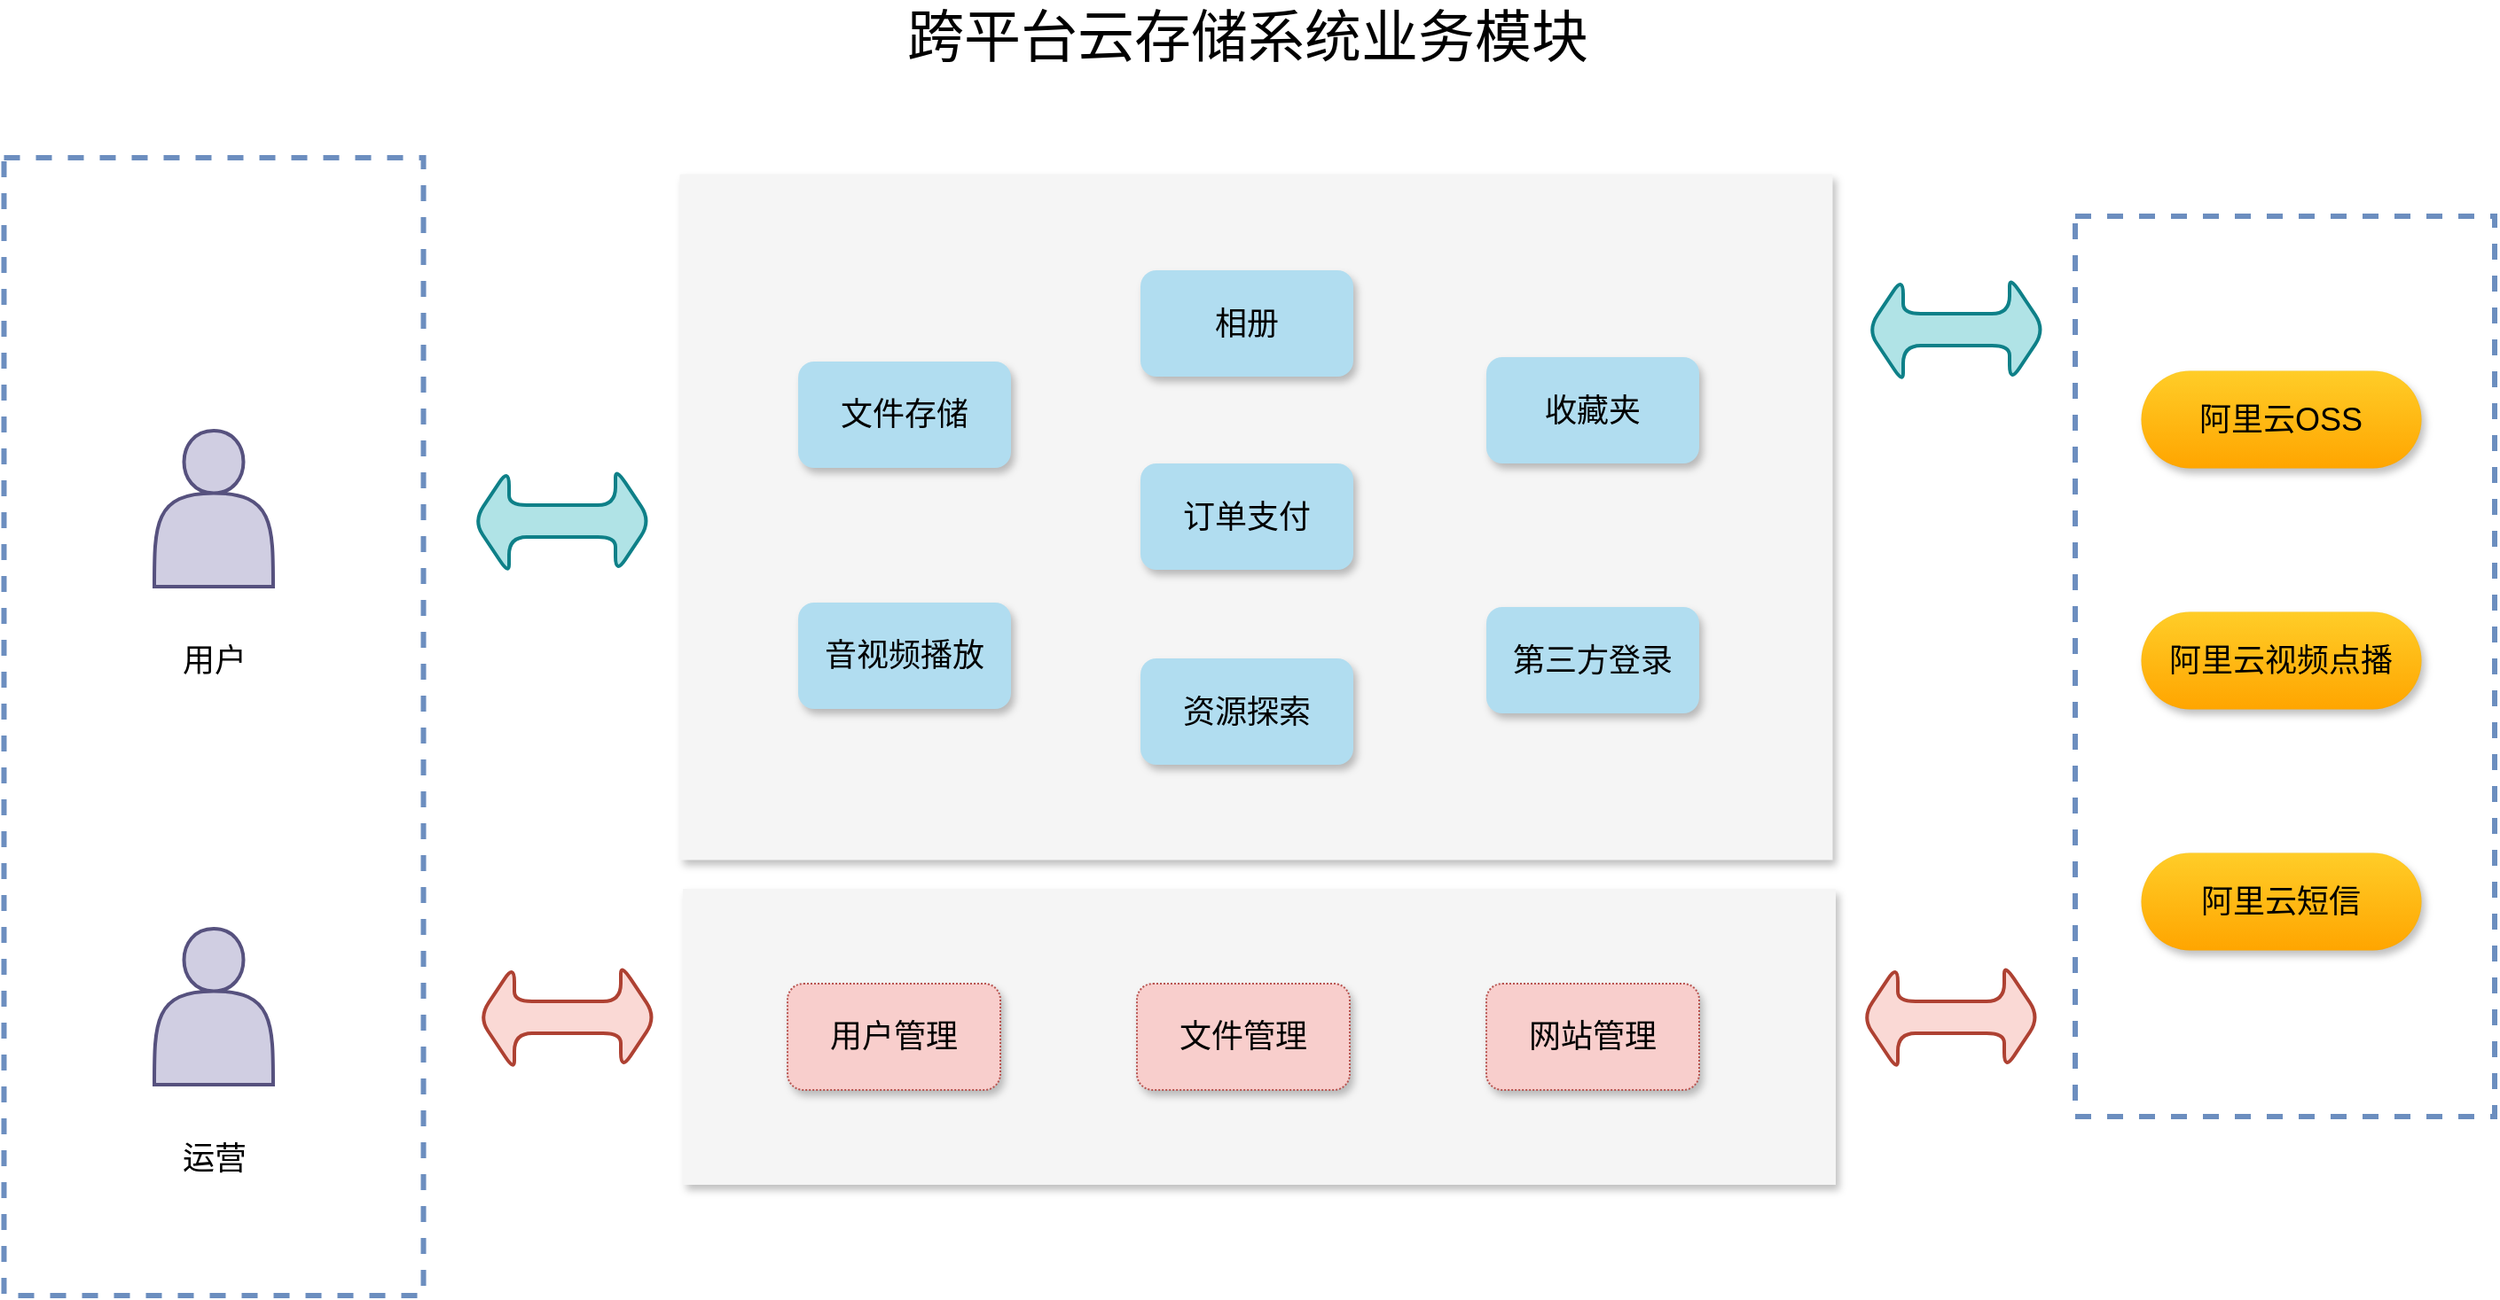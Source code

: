<mxfile version="16.4.7" type="github">
  <diagram name="Page-1" id="7a6c530e-6e37-e111-ec74-82921da8cc10">
    <mxGraphModel dx="1237" dy="1946" grid="0" gridSize="10" guides="1" tooltips="1" connect="1" arrows="1" fold="1" page="0" pageScale="1.5" pageWidth="1169" pageHeight="826" background="none" math="0" shadow="0">
      <root>
        <mxCell id="0" style=";html=1;" />
        <mxCell id="1" style=";html=1;" parent="0" />
        <mxCell id="A1x-iHMKTp5z-PJOP39T-1" value="跨平台云存储系统业务模块" style="text;html=1;align=center;verticalAlign=middle;resizable=0;points=[];autosize=1;strokeColor=none;fillColor=none;fontSize=32;" vertex="1" parent="1">
          <mxGeometry x="653" y="-1014" width="394" height="42" as="geometry" />
        </mxCell>
        <mxCell id="A1x-iHMKTp5z-PJOP39T-3" value="" style="whiteSpace=wrap;html=1;fontSize=22;labelBackgroundColor=none;labelBorderColor=none;shadow=1;dashed=1;dashPattern=1 4;fillColor=#f5f5f5;fontColor=#333333;strokeColor=none;strokeWidth=0;glass=0;rounded=0;" vertex="1" parent="1">
          <mxGeometry x="530" y="-916" width="650" height="387" as="geometry" />
        </mxCell>
        <mxCell id="A1x-iHMKTp5z-PJOP39T-8" value="" style="whiteSpace=wrap;html=1;fontSize=22;labelBackgroundColor=none;labelBorderColor=none;fillColor=#f5f5f5;strokeColor=none;shadow=1;dashed=1;dashPattern=1 1;fontColor=#333333;" vertex="1" parent="1">
          <mxGeometry x="532" y="-512.5" width="650" height="167" as="geometry" />
        </mxCell>
        <mxCell id="A1x-iHMKTp5z-PJOP39T-12" value="收藏夹" style="rounded=1;whiteSpace=wrap;html=1;shadow=1;dashed=1;dashPattern=1 1;labelBackgroundColor=none;labelBorderColor=none;fontSize=18;fillColor=#b1ddf0;strokeColor=none;" vertex="1" parent="1">
          <mxGeometry x="985" y="-812.5" width="120" height="60" as="geometry" />
        </mxCell>
        <mxCell id="A1x-iHMKTp5z-PJOP39T-13" value="订单支付" style="rounded=1;whiteSpace=wrap;html=1;shadow=1;dashed=1;dashPattern=1 1;labelBackgroundColor=none;labelBorderColor=none;fontSize=18;fillColor=#b1ddf0;strokeColor=none;" vertex="1" parent="1">
          <mxGeometry x="790" y="-752.5" width="120" height="60" as="geometry" />
        </mxCell>
        <mxCell id="A1x-iHMKTp5z-PJOP39T-14" value="音视频播放" style="rounded=1;whiteSpace=wrap;html=1;shadow=1;dashed=1;dashPattern=1 1;labelBackgroundColor=none;labelBorderColor=none;fontSize=18;fillColor=#b1ddf0;strokeColor=none;" vertex="1" parent="1">
          <mxGeometry x="597" y="-674" width="120" height="60" as="geometry" />
        </mxCell>
        <mxCell id="A1x-iHMKTp5z-PJOP39T-15" value="第三方登录" style="rounded=1;whiteSpace=wrap;html=1;shadow=1;dashed=1;dashPattern=1 1;labelBackgroundColor=none;labelBorderColor=none;fontSize=18;fillColor=#b1ddf0;strokeColor=none;" vertex="1" parent="1">
          <mxGeometry x="985" y="-671.5" width="120" height="60" as="geometry" />
        </mxCell>
        <mxCell id="A1x-iHMKTp5z-PJOP39T-21" value="&lt;font style=&quot;vertical-align: inherit&quot;&gt;&lt;font style=&quot;vertical-align: inherit&quot;&gt;阿里云OSS&lt;br&gt;&lt;/font&gt;&lt;/font&gt;" style="rounded=1;whiteSpace=wrap;html=1;shadow=1;glass=0;dashed=1;dashPattern=1 4;labelBackgroundColor=none;labelBorderColor=none;fontSize=18;strokeWidth=0;arcSize=50;fillColor=#ffcd28;strokeColor=#d79b00;gradientColor=#ffa500;" vertex="1" parent="1">
          <mxGeometry x="1354" y="-805" width="158" height="55" as="geometry" />
        </mxCell>
        <mxCell id="A1x-iHMKTp5z-PJOP39T-22" value="&lt;font style=&quot;vertical-align: inherit&quot;&gt;&lt;font style=&quot;vertical-align: inherit&quot;&gt;阿里云视频点播&lt;br&gt;&lt;/font&gt;&lt;/font&gt;" style="rounded=1;whiteSpace=wrap;html=1;shadow=1;glass=0;dashed=1;dashPattern=1 4;labelBackgroundColor=none;labelBorderColor=none;fontSize=18;strokeWidth=0;arcSize=50;fillColor=#ffcd28;strokeColor=#d79b00;gradientColor=#ffa500;" vertex="1" parent="1">
          <mxGeometry x="1354" y="-669" width="158" height="55" as="geometry" />
        </mxCell>
        <mxCell id="A1x-iHMKTp5z-PJOP39T-23" value="&lt;font style=&quot;vertical-align: inherit&quot;&gt;&lt;font style=&quot;vertical-align: inherit&quot;&gt;阿里云短信&lt;br&gt;&lt;/font&gt;&lt;/font&gt;" style="rounded=1;whiteSpace=wrap;html=1;shadow=1;glass=0;dashed=1;dashPattern=1 4;labelBackgroundColor=none;labelBorderColor=none;fontSize=18;strokeWidth=0;arcSize=50;fillColor=#ffcd28;strokeColor=#d79b00;gradientColor=#ffa500;" vertex="1" parent="1">
          <mxGeometry x="1354" y="-533" width="158" height="55" as="geometry" />
        </mxCell>
        <mxCell id="A1x-iHMKTp5z-PJOP39T-26" value="文件存储" style="rounded=1;whiteSpace=wrap;html=1;shadow=1;dashed=1;dashPattern=1 1;labelBackgroundColor=none;labelBorderColor=none;fontSize=18;fillColor=#b1ddf0;strokeColor=none;" vertex="1" parent="1">
          <mxGeometry x="597" y="-810" width="120" height="60" as="geometry" />
        </mxCell>
        <mxCell id="A1x-iHMKTp5z-PJOP39T-27" value="相册" style="rounded=1;whiteSpace=wrap;html=1;shadow=1;dashed=1;dashPattern=1 1;labelBackgroundColor=none;labelBorderColor=none;fontSize=18;fillColor=#b1ddf0;strokeColor=none;" vertex="1" parent="1">
          <mxGeometry x="790" y="-861.5" width="120" height="60" as="geometry" />
        </mxCell>
        <mxCell id="A1x-iHMKTp5z-PJOP39T-28" value="用户管理" style="rounded=1;whiteSpace=wrap;html=1;shadow=1;dashed=1;dashPattern=1 1;labelBackgroundColor=none;labelBorderColor=none;fontSize=18;fillColor=#f8cecc;strokeColor=#b85450;gradientColor=none;" vertex="1" parent="1">
          <mxGeometry x="591" y="-459" width="120" height="60" as="geometry" />
        </mxCell>
        <mxCell id="A1x-iHMKTp5z-PJOP39T-29" value="文件管理" style="rounded=1;whiteSpace=wrap;html=1;shadow=1;dashed=1;dashPattern=1 1;labelBackgroundColor=none;labelBorderColor=none;fontSize=18;fillColor=#f8cecc;strokeColor=#b85450;gradientColor=none;" vertex="1" parent="1">
          <mxGeometry x="788" y="-459" width="120" height="60" as="geometry" />
        </mxCell>
        <mxCell id="A1x-iHMKTp5z-PJOP39T-30" value="网站管理" style="rounded=1;whiteSpace=wrap;html=1;shadow=1;dashed=1;dashPattern=1 1;labelBackgroundColor=none;labelBorderColor=none;fontSize=18;fillColor=#f8cecc;strokeColor=#b85450;gradientColor=none;" vertex="1" parent="1">
          <mxGeometry x="985" y="-459" width="120" height="60" as="geometry" />
        </mxCell>
        <mxCell id="A1x-iHMKTp5z-PJOP39T-31" value="资源探索" style="rounded=1;whiteSpace=wrap;html=1;shadow=1;dashed=1;dashPattern=1 1;labelBackgroundColor=none;labelBorderColor=none;fontSize=18;fillColor=#b1ddf0;strokeColor=none;" vertex="1" parent="1">
          <mxGeometry x="790" y="-642.5" width="120" height="60" as="geometry" />
        </mxCell>
        <mxCell id="A1x-iHMKTp5z-PJOP39T-32" value="" style="rounded=0;whiteSpace=wrap;html=1;shadow=0;glass=0;dashed=1;labelBackgroundColor=none;labelBorderColor=none;fontSize=18;strokeWidth=3;fillColor=none;gradientColor=#7ea6e0;strokeColor=#6C8EBF;" vertex="1" parent="1">
          <mxGeometry x="1317" y="-892" width="236.5" height="508" as="geometry" />
        </mxCell>
        <mxCell id="A1x-iHMKTp5z-PJOP39T-33" value="" style="shape=doubleArrow;whiteSpace=wrap;html=1;rounded=1;shadow=0;glass=0;labelBackgroundColor=none;labelBorderColor=none;fontSize=18;strokeColor=#0e8088;strokeWidth=2;fillColor=#b0e3e6;" vertex="1" parent="1">
          <mxGeometry x="1200" y="-858" width="100" height="60" as="geometry" />
        </mxCell>
        <mxCell id="A1x-iHMKTp5z-PJOP39T-34" value="" style="shape=doubleArrow;whiteSpace=wrap;html=1;rounded=1;shadow=0;glass=0;labelBackgroundColor=none;labelBorderColor=none;fontSize=18;strokeColor=#ae4132;strokeWidth=2;fillColor=#fad9d5;" vertex="1" parent="1">
          <mxGeometry x="1197" y="-470" width="100" height="60" as="geometry" />
        </mxCell>
        <mxCell id="A1x-iHMKTp5z-PJOP39T-36" value="" style="rounded=0;whiteSpace=wrap;html=1;shadow=0;glass=0;dashed=1;labelBackgroundColor=none;labelBorderColor=none;fontSize=18;strokeWidth=3;fillColor=none;gradientColor=#7ea6e0;strokeColor=#6C8EBF;" vertex="1" parent="1">
          <mxGeometry x="149.25" y="-925" width="236.5" height="642" as="geometry" />
        </mxCell>
        <mxCell id="A1x-iHMKTp5z-PJOP39T-37" value="" style="shape=doubleArrow;whiteSpace=wrap;html=1;rounded=1;shadow=0;glass=0;labelBackgroundColor=none;labelBorderColor=none;fontSize=18;strokeColor=#0e8088;strokeWidth=2;fillColor=#b0e3e6;" vertex="1" parent="1">
          <mxGeometry x="414" y="-750" width="100" height="60" as="geometry" />
        </mxCell>
        <mxCell id="A1x-iHMKTp5z-PJOP39T-38" value="" style="shape=doubleArrow;whiteSpace=wrap;html=1;rounded=1;shadow=0;glass=0;labelBackgroundColor=none;labelBorderColor=none;fontSize=18;strokeColor=#ae4132;strokeWidth=2;fillColor=#fad9d5;" vertex="1" parent="1">
          <mxGeometry x="417" y="-470" width="100" height="60" as="geometry" />
        </mxCell>
        <mxCell id="A1x-iHMKTp5z-PJOP39T-41" value="" style="shape=actor;whiteSpace=wrap;html=1;rounded=1;shadow=0;glass=0;labelBackgroundColor=none;labelBorderColor=none;fontSize=18;strokeColor=#56517e;strokeWidth=2;fillColor=#d0cee2;" vertex="1" parent="1">
          <mxGeometry x="234" y="-771" width="67" height="88" as="geometry" />
        </mxCell>
        <mxCell id="A1x-iHMKTp5z-PJOP39T-43" value="" style="shape=actor;whiteSpace=wrap;html=1;rounded=1;shadow=0;glass=0;labelBackgroundColor=none;labelBorderColor=none;fontSize=18;strokeColor=#56517e;strokeWidth=2;fillColor=#d0cee2;" vertex="1" parent="1">
          <mxGeometry x="234" y="-490" width="67" height="88" as="geometry" />
        </mxCell>
        <mxCell id="A1x-iHMKTp5z-PJOP39T-44" value="用户" style="text;html=1;strokeColor=none;fillColor=none;align=center;verticalAlign=middle;whiteSpace=wrap;rounded=0;shadow=0;glass=0;labelBackgroundColor=none;labelBorderColor=none;fontSize=18;" vertex="1" parent="1">
          <mxGeometry x="237.5" y="-656.5" width="60" height="30" as="geometry" />
        </mxCell>
        <mxCell id="A1x-iHMKTp5z-PJOP39T-45" value="运营" style="text;html=1;strokeColor=none;fillColor=none;align=center;verticalAlign=middle;whiteSpace=wrap;rounded=0;shadow=0;glass=0;labelBackgroundColor=none;labelBorderColor=none;fontSize=18;" vertex="1" parent="1">
          <mxGeometry x="237.5" y="-375.5" width="60" height="30" as="geometry" />
        </mxCell>
      </root>
    </mxGraphModel>
  </diagram>
</mxfile>
